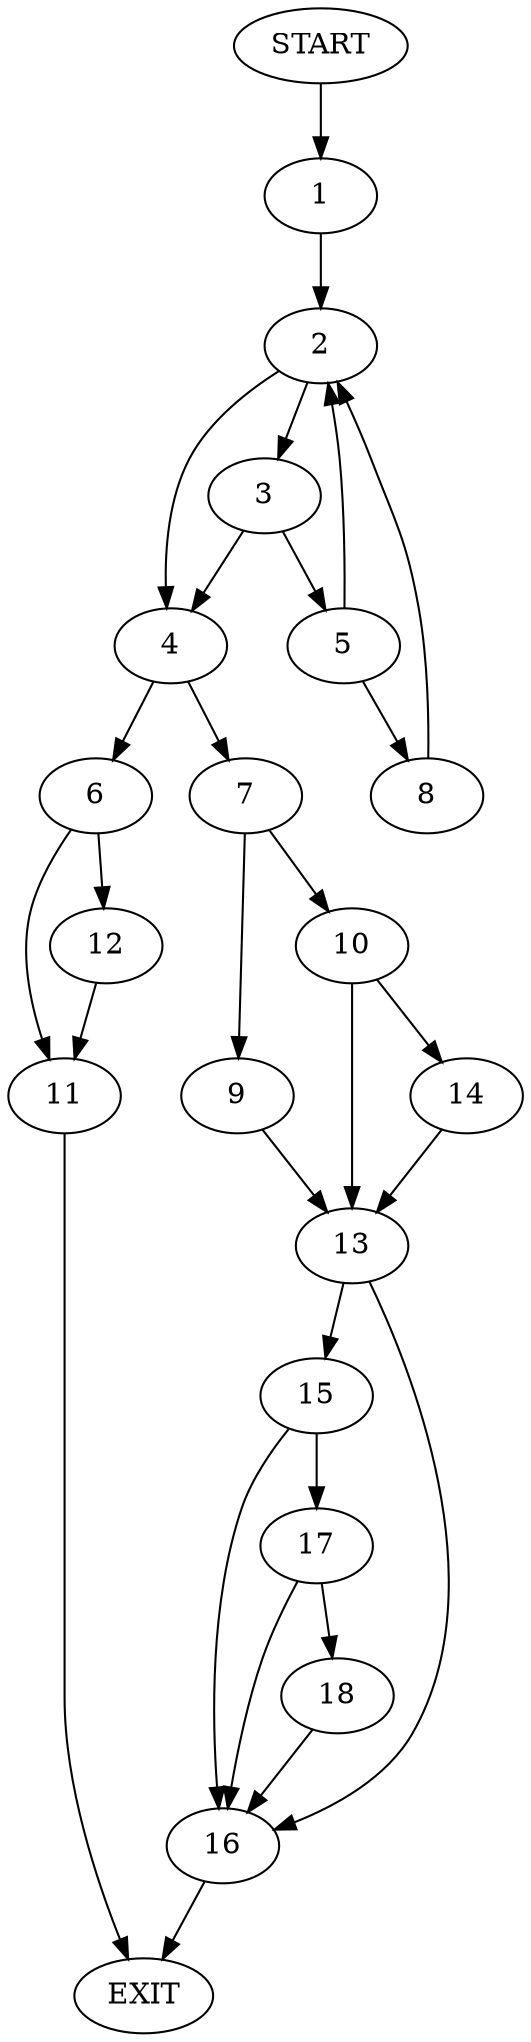 digraph {
0 [label="START"]
19 [label="EXIT"]
0 -> 1
1 -> 2
2 -> 3
2 -> 4
3 -> 4
3 -> 5
4 -> 6
4 -> 7
5 -> 8
5 -> 2
8 -> 2
7 -> 9
7 -> 10
6 -> 11
6 -> 12
12 -> 11
11 -> 19
9 -> 13
10 -> 13
10 -> 14
13 -> 15
13 -> 16
14 -> 13
16 -> 19
15 -> 16
15 -> 17
17 -> 18
17 -> 16
18 -> 16
}
